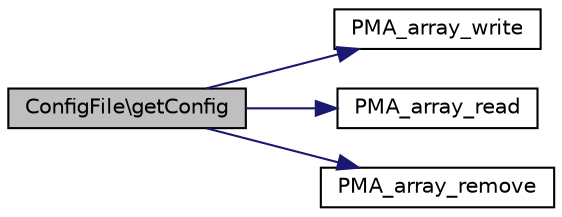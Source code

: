 digraph G
{
  edge [fontname="Helvetica",fontsize="10",labelfontname="Helvetica",labelfontsize="10"];
  node [fontname="Helvetica",fontsize="10",shape=record];
  rankdir="LR";
  Node1 [label="ConfigFile\\getConfig",height=0.2,width=0.4,color="black", fillcolor="grey75", style="filled" fontcolor="black"];
  Node1 -> Node2 [color="midnightblue",fontsize="10",style="solid",fontname="Helvetica"];
  Node2 [label="PMA_array_write",height=0.2,width=0.4,color="black", fillcolor="white", style="filled",URL="$core_8lib_8php.html#a1ce888f0aa01fee2e9cbb5dcf297415f",tooltip="Stores value in an array."];
  Node1 -> Node3 [color="midnightblue",fontsize="10",style="solid",fontname="Helvetica"];
  Node3 [label="PMA_array_read",height=0.2,width=0.4,color="black", fillcolor="white", style="filled",URL="$core_8lib_8php.html#ad849f510cb114dbba55cdf1da07f04a2",tooltip="Returns value of an element in $array given by $path."];
  Node1 -> Node4 [color="midnightblue",fontsize="10",style="solid",fontname="Helvetica"];
  Node4 [label="PMA_array_remove",height=0.2,width=0.4,color="black", fillcolor="white", style="filled",URL="$core_8lib_8php.html#a8368f3b910b45d20931c52ffdc38d629",tooltip="Removes value from an array."];
}
